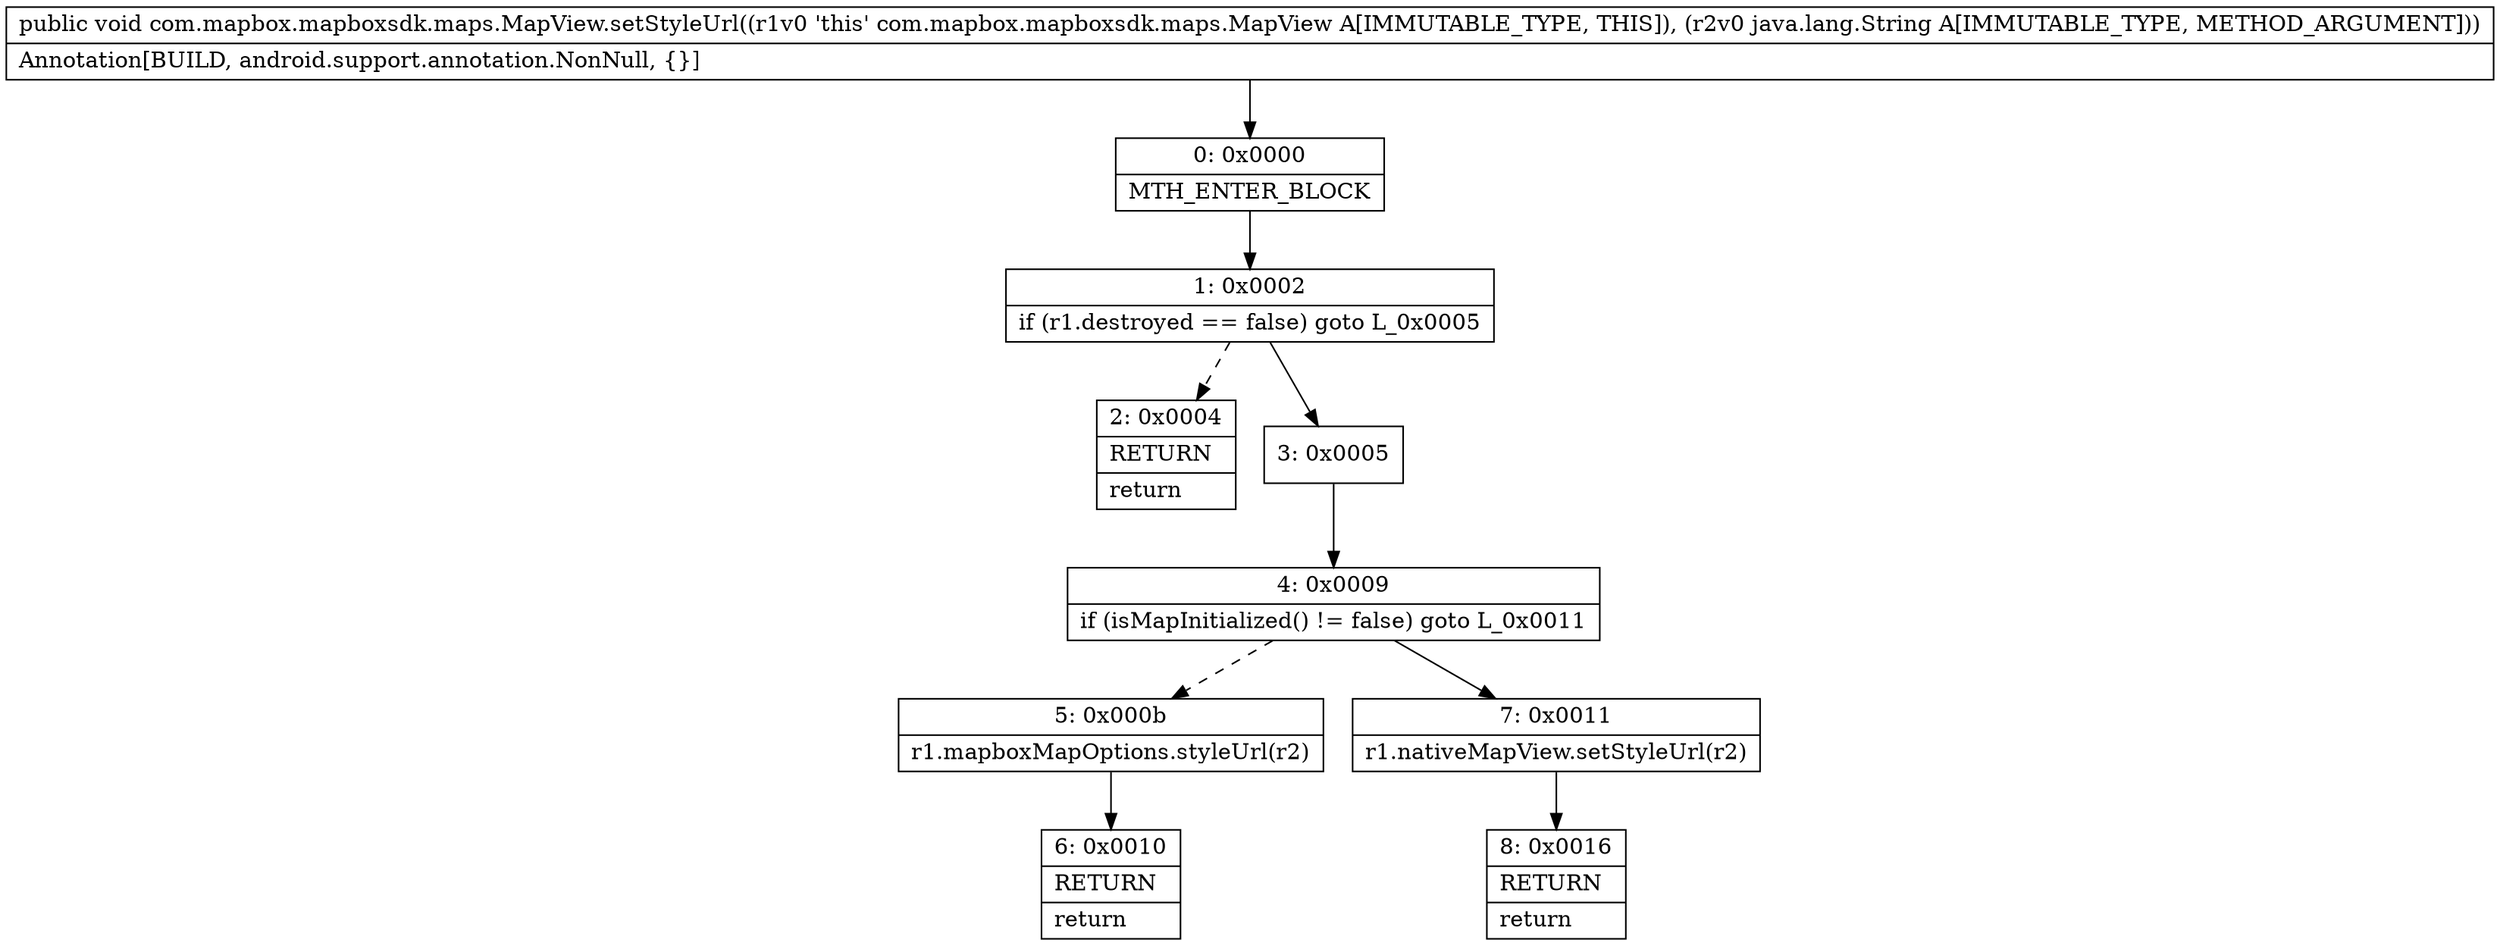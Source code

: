 digraph "CFG forcom.mapbox.mapboxsdk.maps.MapView.setStyleUrl(Ljava\/lang\/String;)V" {
Node_0 [shape=record,label="{0\:\ 0x0000|MTH_ENTER_BLOCK\l}"];
Node_1 [shape=record,label="{1\:\ 0x0002|if (r1.destroyed == false) goto L_0x0005\l}"];
Node_2 [shape=record,label="{2\:\ 0x0004|RETURN\l|return\l}"];
Node_3 [shape=record,label="{3\:\ 0x0005}"];
Node_4 [shape=record,label="{4\:\ 0x0009|if (isMapInitialized() != false) goto L_0x0011\l}"];
Node_5 [shape=record,label="{5\:\ 0x000b|r1.mapboxMapOptions.styleUrl(r2)\l}"];
Node_6 [shape=record,label="{6\:\ 0x0010|RETURN\l|return\l}"];
Node_7 [shape=record,label="{7\:\ 0x0011|r1.nativeMapView.setStyleUrl(r2)\l}"];
Node_8 [shape=record,label="{8\:\ 0x0016|RETURN\l|return\l}"];
MethodNode[shape=record,label="{public void com.mapbox.mapboxsdk.maps.MapView.setStyleUrl((r1v0 'this' com.mapbox.mapboxsdk.maps.MapView A[IMMUTABLE_TYPE, THIS]), (r2v0 java.lang.String A[IMMUTABLE_TYPE, METHOD_ARGUMENT]))  | Annotation[BUILD, android.support.annotation.NonNull, \{\}]\l}"];
MethodNode -> Node_0;
Node_0 -> Node_1;
Node_1 -> Node_2[style=dashed];
Node_1 -> Node_3;
Node_3 -> Node_4;
Node_4 -> Node_5[style=dashed];
Node_4 -> Node_7;
Node_5 -> Node_6;
Node_7 -> Node_8;
}

